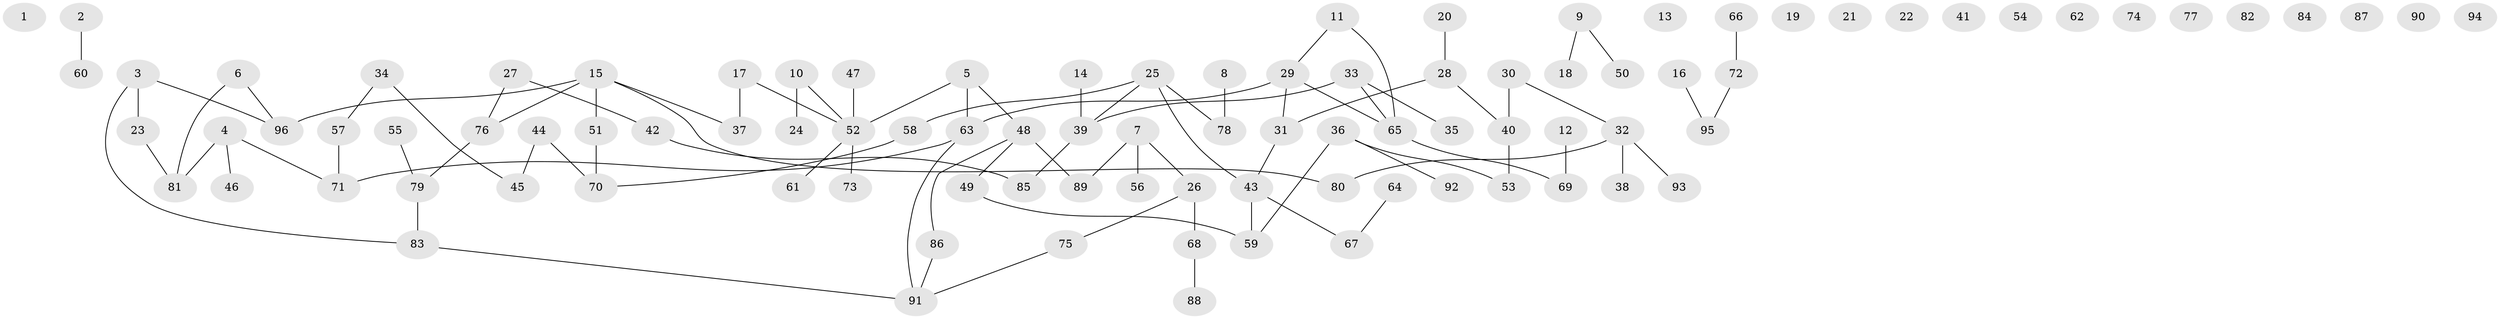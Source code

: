 // coarse degree distribution, {4: 0.18181818181818182, 5: 0.09090909090909091, 2: 0.36363636363636365, 3: 0.22727272727272727, 1: 0.09090909090909091, 7: 0.045454545454545456}
// Generated by graph-tools (version 1.1) at 2025/48/03/04/25 22:48:07]
// undirected, 96 vertices, 91 edges
graph export_dot {
  node [color=gray90,style=filled];
  1;
  2;
  3;
  4;
  5;
  6;
  7;
  8;
  9;
  10;
  11;
  12;
  13;
  14;
  15;
  16;
  17;
  18;
  19;
  20;
  21;
  22;
  23;
  24;
  25;
  26;
  27;
  28;
  29;
  30;
  31;
  32;
  33;
  34;
  35;
  36;
  37;
  38;
  39;
  40;
  41;
  42;
  43;
  44;
  45;
  46;
  47;
  48;
  49;
  50;
  51;
  52;
  53;
  54;
  55;
  56;
  57;
  58;
  59;
  60;
  61;
  62;
  63;
  64;
  65;
  66;
  67;
  68;
  69;
  70;
  71;
  72;
  73;
  74;
  75;
  76;
  77;
  78;
  79;
  80;
  81;
  82;
  83;
  84;
  85;
  86;
  87;
  88;
  89;
  90;
  91;
  92;
  93;
  94;
  95;
  96;
  2 -- 60;
  3 -- 23;
  3 -- 83;
  3 -- 96;
  4 -- 46;
  4 -- 71;
  4 -- 81;
  5 -- 48;
  5 -- 52;
  5 -- 63;
  6 -- 81;
  6 -- 96;
  7 -- 26;
  7 -- 56;
  7 -- 89;
  8 -- 78;
  9 -- 18;
  9 -- 50;
  10 -- 24;
  10 -- 52;
  11 -- 29;
  11 -- 65;
  12 -- 69;
  14 -- 39;
  15 -- 37;
  15 -- 51;
  15 -- 76;
  15 -- 80;
  15 -- 96;
  16 -- 95;
  17 -- 37;
  17 -- 52;
  20 -- 28;
  23 -- 81;
  25 -- 39;
  25 -- 43;
  25 -- 58;
  25 -- 78;
  26 -- 68;
  26 -- 75;
  27 -- 42;
  27 -- 76;
  28 -- 31;
  28 -- 40;
  29 -- 31;
  29 -- 63;
  29 -- 65;
  30 -- 32;
  30 -- 40;
  31 -- 43;
  32 -- 38;
  32 -- 80;
  32 -- 93;
  33 -- 35;
  33 -- 39;
  33 -- 65;
  34 -- 45;
  34 -- 57;
  36 -- 53;
  36 -- 59;
  36 -- 92;
  39 -- 85;
  40 -- 53;
  42 -- 85;
  43 -- 59;
  43 -- 67;
  44 -- 45;
  44 -- 70;
  47 -- 52;
  48 -- 49;
  48 -- 86;
  48 -- 89;
  49 -- 59;
  51 -- 70;
  52 -- 61;
  52 -- 73;
  55 -- 79;
  57 -- 71;
  58 -- 70;
  63 -- 71;
  63 -- 91;
  64 -- 67;
  65 -- 69;
  66 -- 72;
  68 -- 88;
  72 -- 95;
  75 -- 91;
  76 -- 79;
  79 -- 83;
  83 -- 91;
  86 -- 91;
}
